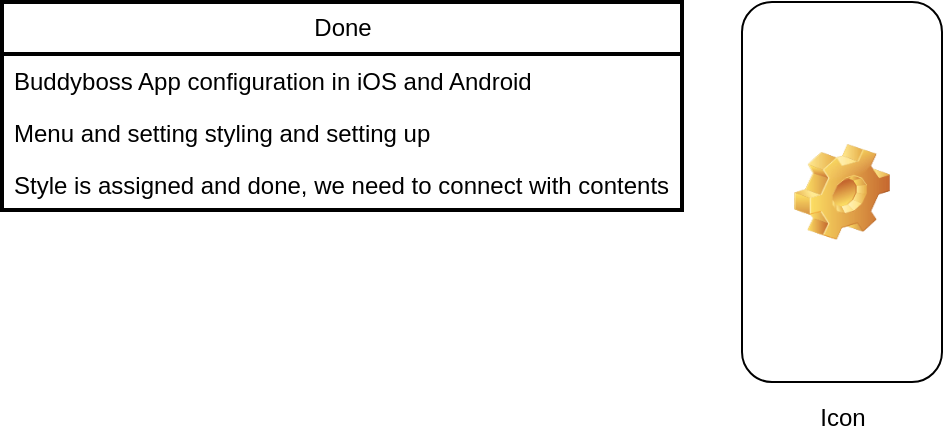 <mxfile version="24.7.10">
  <diagram id="yPxyJZ8AM_hMuL3Unpa9" name="complex gitflow">
    <mxGraphModel dx="954" dy="639" grid="1" gridSize="10" guides="1" tooltips="1" connect="1" arrows="1" fold="1" page="1" pageScale="1" pageWidth="1100" pageHeight="850" math="0" shadow="0">
      <root>
        <mxCell id="0" />
        <mxCell id="1" parent="0" />
        <mxCell id="zDYp8u0hT7wXA561u6ja-1" value="Icon" style="icon;html=1;image=img/clipart/Gear_128x128.png" vertex="1" parent="1">
          <mxGeometry x="580" y="250" width="100" height="190" as="geometry" />
        </mxCell>
        <mxCell id="zDYp8u0hT7wXA561u6ja-6" value="Done" style="swimlane;fontStyle=0;childLayout=stackLayout;horizontal=1;startSize=26;fillColor=none;horizontalStack=0;resizeParent=1;resizeParentMax=0;resizeLast=0;collapsible=1;marginBottom=0;html=1;strokeWidth=2;spacing=2;" vertex="1" parent="1">
          <mxGeometry x="210" y="250" width="340" height="104" as="geometry">
            <mxRectangle x="210" y="250" width="70" height="30" as="alternateBounds" />
          </mxGeometry>
        </mxCell>
        <mxCell id="zDYp8u0hT7wXA561u6ja-7" value="Buddyboss App configuration in iOS and Android" style="text;strokeColor=none;fillColor=none;align=left;verticalAlign=top;spacingLeft=4;spacingRight=4;overflow=hidden;rotatable=0;points=[[0,0.5],[1,0.5]];portConstraint=eastwest;whiteSpace=wrap;html=1;" vertex="1" parent="zDYp8u0hT7wXA561u6ja-6">
          <mxGeometry y="26" width="340" height="26" as="geometry" />
        </mxCell>
        <mxCell id="zDYp8u0hT7wXA561u6ja-8" value="Menu and setting styling and setting up" style="text;strokeColor=none;fillColor=none;align=left;verticalAlign=top;spacingLeft=4;spacingRight=4;overflow=hidden;rotatable=0;points=[[0,0.5],[1,0.5]];portConstraint=eastwest;whiteSpace=wrap;html=1;" vertex="1" parent="zDYp8u0hT7wXA561u6ja-6">
          <mxGeometry y="52" width="340" height="26" as="geometry" />
        </mxCell>
        <mxCell id="zDYp8u0hT7wXA561u6ja-9" value="Style is assigned and done, we need to connect with contents" style="text;strokeColor=none;fillColor=none;align=left;verticalAlign=top;spacingLeft=4;spacingRight=4;overflow=hidden;rotatable=0;points=[[0,0.5],[1,0.5]];portConstraint=eastwest;whiteSpace=wrap;html=1;" vertex="1" parent="zDYp8u0hT7wXA561u6ja-6">
          <mxGeometry y="78" width="340" height="26" as="geometry" />
        </mxCell>
      </root>
    </mxGraphModel>
  </diagram>
</mxfile>
